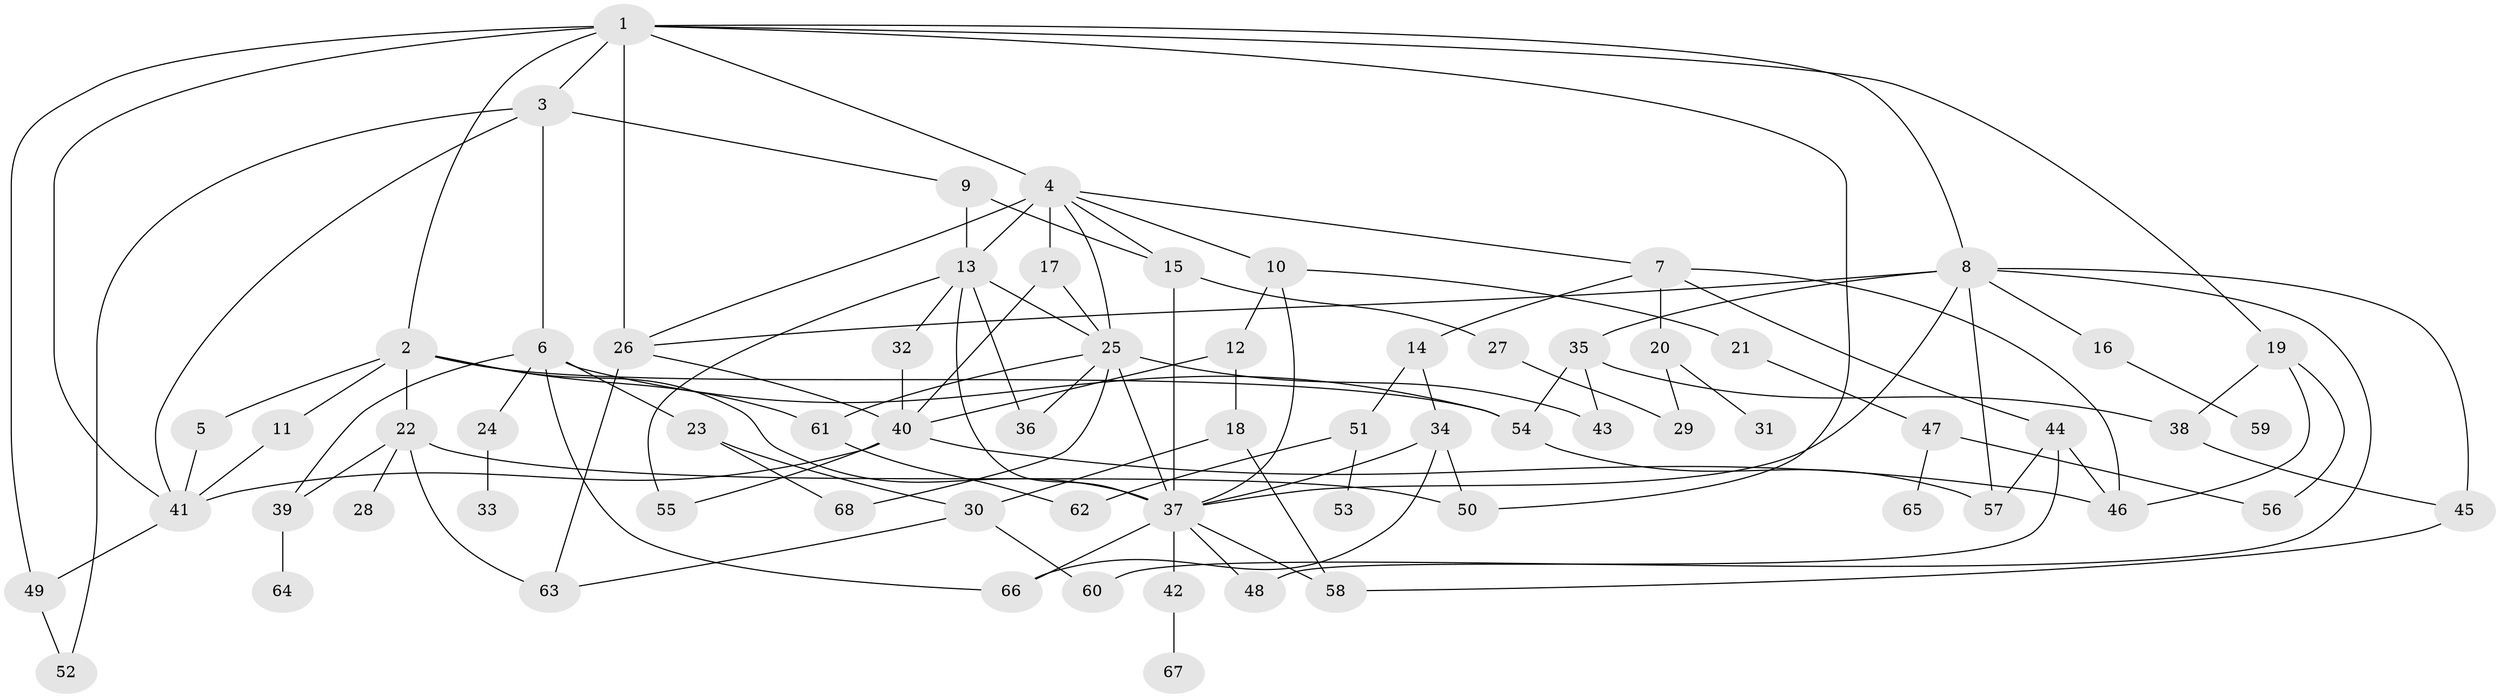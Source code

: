 // original degree distribution, {9: 0.017857142857142856, 7: 0.017857142857142856, 6: 0.03571428571428571, 8: 0.008928571428571428, 4: 0.17857142857142858, 5: 0.0625, 2: 0.25892857142857145, 3: 0.20535714285714285, 1: 0.21428571428571427}
// Generated by graph-tools (version 1.1) at 2025/48/03/04/25 22:48:42]
// undirected, 68 vertices, 117 edges
graph export_dot {
  node [color=gray90,style=filled];
  1;
  2;
  3;
  4;
  5;
  6;
  7;
  8;
  9;
  10;
  11;
  12;
  13;
  14;
  15;
  16;
  17;
  18;
  19;
  20;
  21;
  22;
  23;
  24;
  25;
  26;
  27;
  28;
  29;
  30;
  31;
  32;
  33;
  34;
  35;
  36;
  37;
  38;
  39;
  40;
  41;
  42;
  43;
  44;
  45;
  46;
  47;
  48;
  49;
  50;
  51;
  52;
  53;
  54;
  55;
  56;
  57;
  58;
  59;
  60;
  61;
  62;
  63;
  64;
  65;
  66;
  67;
  68;
  1 -- 2 [weight=1.0];
  1 -- 3 [weight=1.0];
  1 -- 4 [weight=1.0];
  1 -- 8 [weight=1.0];
  1 -- 19 [weight=1.0];
  1 -- 26 [weight=1.0];
  1 -- 41 [weight=1.0];
  1 -- 49 [weight=1.0];
  1 -- 50 [weight=1.0];
  2 -- 5 [weight=2.0];
  2 -- 11 [weight=1.0];
  2 -- 22 [weight=1.0];
  2 -- 37 [weight=2.0];
  2 -- 54 [weight=1.0];
  2 -- 61 [weight=1.0];
  3 -- 6 [weight=1.0];
  3 -- 9 [weight=1.0];
  3 -- 41 [weight=1.0];
  3 -- 52 [weight=1.0];
  4 -- 7 [weight=1.0];
  4 -- 10 [weight=1.0];
  4 -- 13 [weight=1.0];
  4 -- 15 [weight=1.0];
  4 -- 17 [weight=2.0];
  4 -- 25 [weight=1.0];
  4 -- 26 [weight=1.0];
  5 -- 41 [weight=1.0];
  6 -- 23 [weight=1.0];
  6 -- 24 [weight=1.0];
  6 -- 39 [weight=1.0];
  6 -- 54 [weight=1.0];
  6 -- 66 [weight=1.0];
  7 -- 14 [weight=1.0];
  7 -- 20 [weight=1.0];
  7 -- 44 [weight=1.0];
  7 -- 46 [weight=1.0];
  8 -- 16 [weight=1.0];
  8 -- 26 [weight=1.0];
  8 -- 35 [weight=1.0];
  8 -- 37 [weight=1.0];
  8 -- 45 [weight=1.0];
  8 -- 57 [weight=1.0];
  8 -- 60 [weight=1.0];
  9 -- 13 [weight=2.0];
  9 -- 15 [weight=1.0];
  10 -- 12 [weight=1.0];
  10 -- 21 [weight=1.0];
  10 -- 37 [weight=1.0];
  11 -- 41 [weight=1.0];
  12 -- 18 [weight=1.0];
  12 -- 40 [weight=1.0];
  13 -- 25 [weight=1.0];
  13 -- 32 [weight=1.0];
  13 -- 36 [weight=1.0];
  13 -- 37 [weight=1.0];
  13 -- 55 [weight=1.0];
  14 -- 34 [weight=1.0];
  14 -- 51 [weight=1.0];
  15 -- 27 [weight=1.0];
  15 -- 37 [weight=1.0];
  16 -- 59 [weight=1.0];
  17 -- 25 [weight=1.0];
  17 -- 40 [weight=1.0];
  18 -- 30 [weight=1.0];
  18 -- 58 [weight=1.0];
  19 -- 38 [weight=1.0];
  19 -- 46 [weight=1.0];
  19 -- 56 [weight=1.0];
  20 -- 29 [weight=1.0];
  20 -- 31 [weight=1.0];
  21 -- 47 [weight=1.0];
  22 -- 28 [weight=1.0];
  22 -- 39 [weight=1.0];
  22 -- 50 [weight=1.0];
  22 -- 63 [weight=1.0];
  23 -- 30 [weight=1.0];
  23 -- 68 [weight=1.0];
  24 -- 33 [weight=1.0];
  25 -- 36 [weight=1.0];
  25 -- 37 [weight=1.0];
  25 -- 43 [weight=1.0];
  25 -- 61 [weight=1.0];
  25 -- 68 [weight=1.0];
  26 -- 40 [weight=1.0];
  26 -- 63 [weight=1.0];
  27 -- 29 [weight=1.0];
  30 -- 60 [weight=1.0];
  30 -- 63 [weight=1.0];
  32 -- 40 [weight=2.0];
  34 -- 37 [weight=1.0];
  34 -- 50 [weight=1.0];
  34 -- 66 [weight=1.0];
  35 -- 38 [weight=1.0];
  35 -- 43 [weight=1.0];
  35 -- 54 [weight=1.0];
  37 -- 42 [weight=1.0];
  37 -- 48 [weight=1.0];
  37 -- 58 [weight=1.0];
  37 -- 66 [weight=1.0];
  38 -- 45 [weight=1.0];
  39 -- 64 [weight=1.0];
  40 -- 41 [weight=1.0];
  40 -- 46 [weight=1.0];
  40 -- 55 [weight=1.0];
  41 -- 49 [weight=1.0];
  42 -- 67 [weight=1.0];
  44 -- 46 [weight=1.0];
  44 -- 48 [weight=1.0];
  44 -- 57 [weight=1.0];
  45 -- 58 [weight=1.0];
  47 -- 56 [weight=1.0];
  47 -- 65 [weight=1.0];
  49 -- 52 [weight=1.0];
  51 -- 53 [weight=1.0];
  51 -- 62 [weight=1.0];
  54 -- 57 [weight=1.0];
  61 -- 62 [weight=1.0];
}

